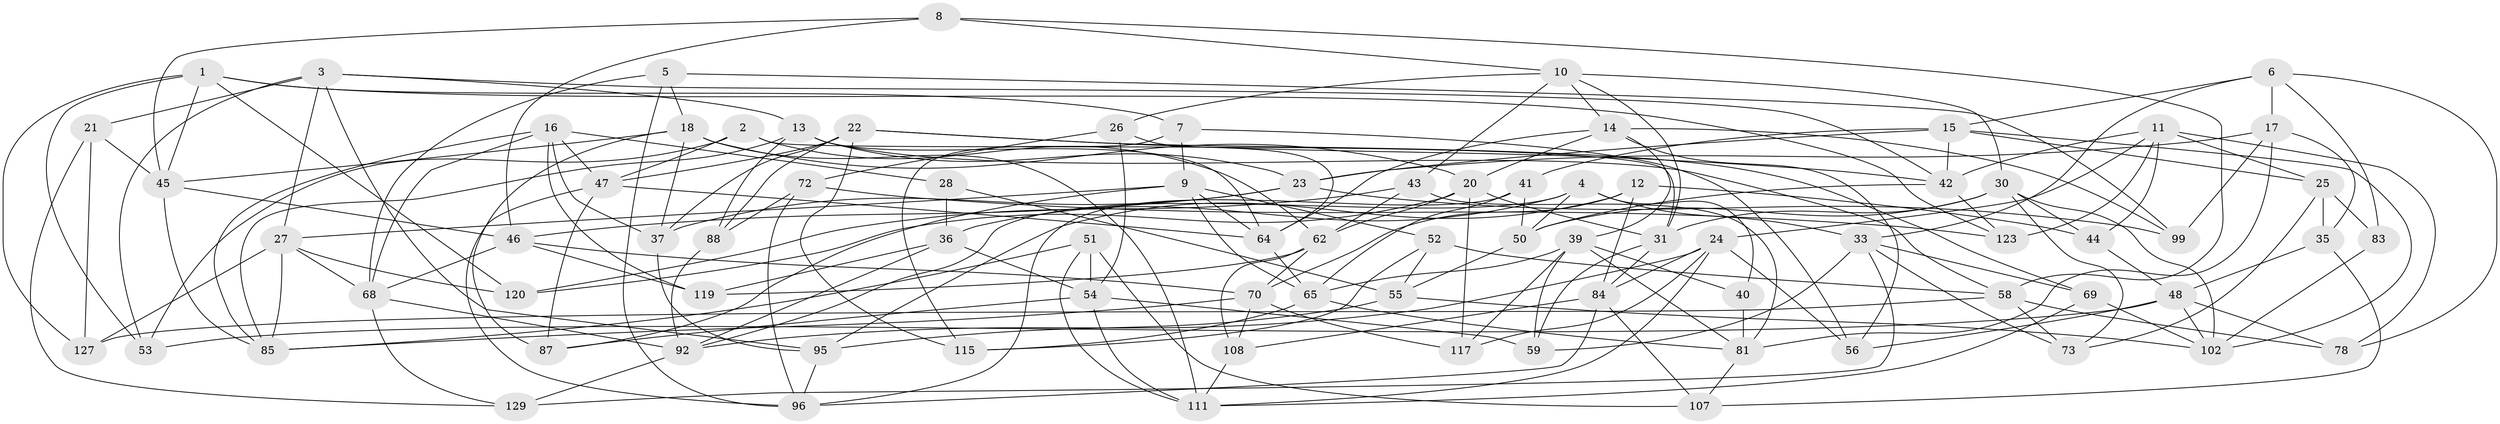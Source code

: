// Generated by graph-tools (version 1.1) at 2025/52/02/27/25 19:52:33]
// undirected, 82 vertices, 205 edges
graph export_dot {
graph [start="1"]
  node [color=gray90,style=filled];
  1 [super="+124"];
  2;
  3 [super="+29"];
  4 [super="+90"];
  5;
  6 [super="+61"];
  7;
  8;
  9 [super="+66"];
  10 [super="+63"];
  11 [super="+49"];
  12;
  13 [super="+60"];
  14 [super="+113"];
  15 [super="+125"];
  16 [super="+75"];
  17 [super="+19"];
  18 [super="+79"];
  20 [super="+32"];
  21;
  22 [super="+38"];
  23 [super="+34"];
  24 [super="+98"];
  25 [super="+57"];
  26;
  27 [super="+109"];
  28;
  30 [super="+104"];
  31 [super="+82"];
  33 [super="+101"];
  35;
  36 [super="+110"];
  37 [super="+71"];
  39 [super="+74"];
  40;
  41;
  42 [super="+80"];
  43;
  44;
  45 [super="+76"];
  46 [super="+118"];
  47 [super="+97"];
  48 [super="+67"];
  50 [super="+77"];
  51;
  52;
  53;
  54 [super="+121"];
  55 [super="+91"];
  56;
  58 [super="+89"];
  59;
  62 [super="+94"];
  64 [super="+112"];
  65 [super="+100"];
  68 [super="+93"];
  69;
  70 [super="+114"];
  72;
  73;
  78;
  81 [super="+116"];
  83;
  84 [super="+128"];
  85 [super="+86"];
  87;
  88;
  92 [super="+105"];
  95 [super="+103"];
  96 [super="+122"];
  99;
  102 [super="+106"];
  107;
  108;
  111 [super="+126"];
  115;
  117;
  119;
  120;
  123;
  127;
  129;
  1 -- 53;
  1 -- 127;
  1 -- 45;
  1 -- 120;
  1 -- 123;
  1 -- 7;
  2 -- 31;
  2 -- 53;
  2 -- 47;
  2 -- 62;
  3 -- 21;
  3 -- 27;
  3 -- 53;
  3 -- 42;
  3 -- 13;
  3 -- 95;
  4 -- 50;
  4 -- 40 [weight=2];
  4 -- 33;
  4 -- 92;
  4 -- 36;
  5 -- 96;
  5 -- 99;
  5 -- 68;
  5 -- 18;
  6 -- 33;
  6 -- 17 [weight=2];
  6 -- 83;
  6 -- 78;
  6 -- 15;
  7 -- 56;
  7 -- 9;
  7 -- 115;
  8 -- 10;
  8 -- 45;
  8 -- 46;
  8 -- 58;
  9 -- 52;
  9 -- 65;
  9 -- 87;
  9 -- 64;
  9 -- 27;
  10 -- 26;
  10 -- 14;
  10 -- 43;
  10 -- 30;
  10 -- 31;
  11 -- 123;
  11 -- 78;
  11 -- 25;
  11 -- 24;
  11 -- 44;
  11 -- 42;
  12 -- 44;
  12 -- 70;
  12 -- 84;
  12 -- 95;
  13 -- 85;
  13 -- 88;
  13 -- 64;
  13 -- 58;
  13 -- 23;
  14 -- 56;
  14 -- 64;
  14 -- 99;
  14 -- 39;
  14 -- 20;
  15 -- 41;
  15 -- 25;
  15 -- 42;
  15 -- 23;
  15 -- 102;
  16 -- 47;
  16 -- 28;
  16 -- 85;
  16 -- 37;
  16 -- 119;
  16 -- 68;
  17 -- 99;
  17 -- 81;
  17 -- 35;
  17 -- 23;
  18 -- 87;
  18 -- 20;
  18 -- 111;
  18 -- 45;
  18 -- 37;
  20 -- 120;
  20 -- 117;
  20 -- 62;
  20 -- 31;
  21 -- 127;
  21 -- 129;
  21 -- 45;
  22 -- 47;
  22 -- 115;
  22 -- 42;
  22 -- 88;
  22 -- 69;
  22 -- 37;
  23 -- 99;
  23 -- 37;
  23 -- 46;
  24 -- 111;
  24 -- 92;
  24 -- 56;
  24 -- 84;
  24 -- 117;
  25 -- 83 [weight=2];
  25 -- 73;
  25 -- 35;
  26 -- 72;
  26 -- 64;
  26 -- 54;
  27 -- 85;
  27 -- 120;
  27 -- 68;
  27 -- 127;
  28 -- 36 [weight=2];
  28 -- 55;
  30 -- 31;
  30 -- 50;
  30 -- 73;
  30 -- 102;
  30 -- 44;
  31 -- 59;
  31 -- 84;
  33 -- 69;
  33 -- 73;
  33 -- 129;
  33 -- 59;
  35 -- 107;
  35 -- 48;
  36 -- 119;
  36 -- 92;
  36 -- 54;
  37 -- 95 [weight=2];
  39 -- 59;
  39 -- 117;
  39 -- 40;
  39 -- 81;
  39 -- 65;
  40 -- 81;
  41 -- 65;
  41 -- 96;
  41 -- 50;
  42 -- 123;
  42 -- 50;
  43 -- 120;
  43 -- 62;
  43 -- 81;
  44 -- 48;
  45 -- 85;
  45 -- 46;
  46 -- 119;
  46 -- 68;
  46 -- 70;
  47 -- 64;
  47 -- 87;
  47 -- 96;
  48 -- 78;
  48 -- 56;
  48 -- 53;
  48 -- 102;
  50 -- 55 [weight=2];
  51 -- 54;
  51 -- 107;
  51 -- 111;
  51 -- 85;
  52 -- 115;
  52 -- 58;
  52 -- 55;
  54 -- 111;
  54 -- 87;
  54 -- 59;
  55 -- 95;
  55 -- 102;
  58 -- 127;
  58 -- 78;
  58 -- 73;
  62 -- 119;
  62 -- 108;
  62 -- 70;
  64 -- 65;
  65 -- 115;
  65 -- 81;
  68 -- 129;
  68 -- 92;
  69 -- 111;
  69 -- 102;
  70 -- 85;
  70 -- 108;
  70 -- 117;
  72 -- 88;
  72 -- 123;
  72 -- 96;
  81 -- 107;
  83 -- 102;
  84 -- 107;
  84 -- 96;
  84 -- 108;
  88 -- 92;
  92 -- 129;
  95 -- 96;
  108 -- 111;
}
